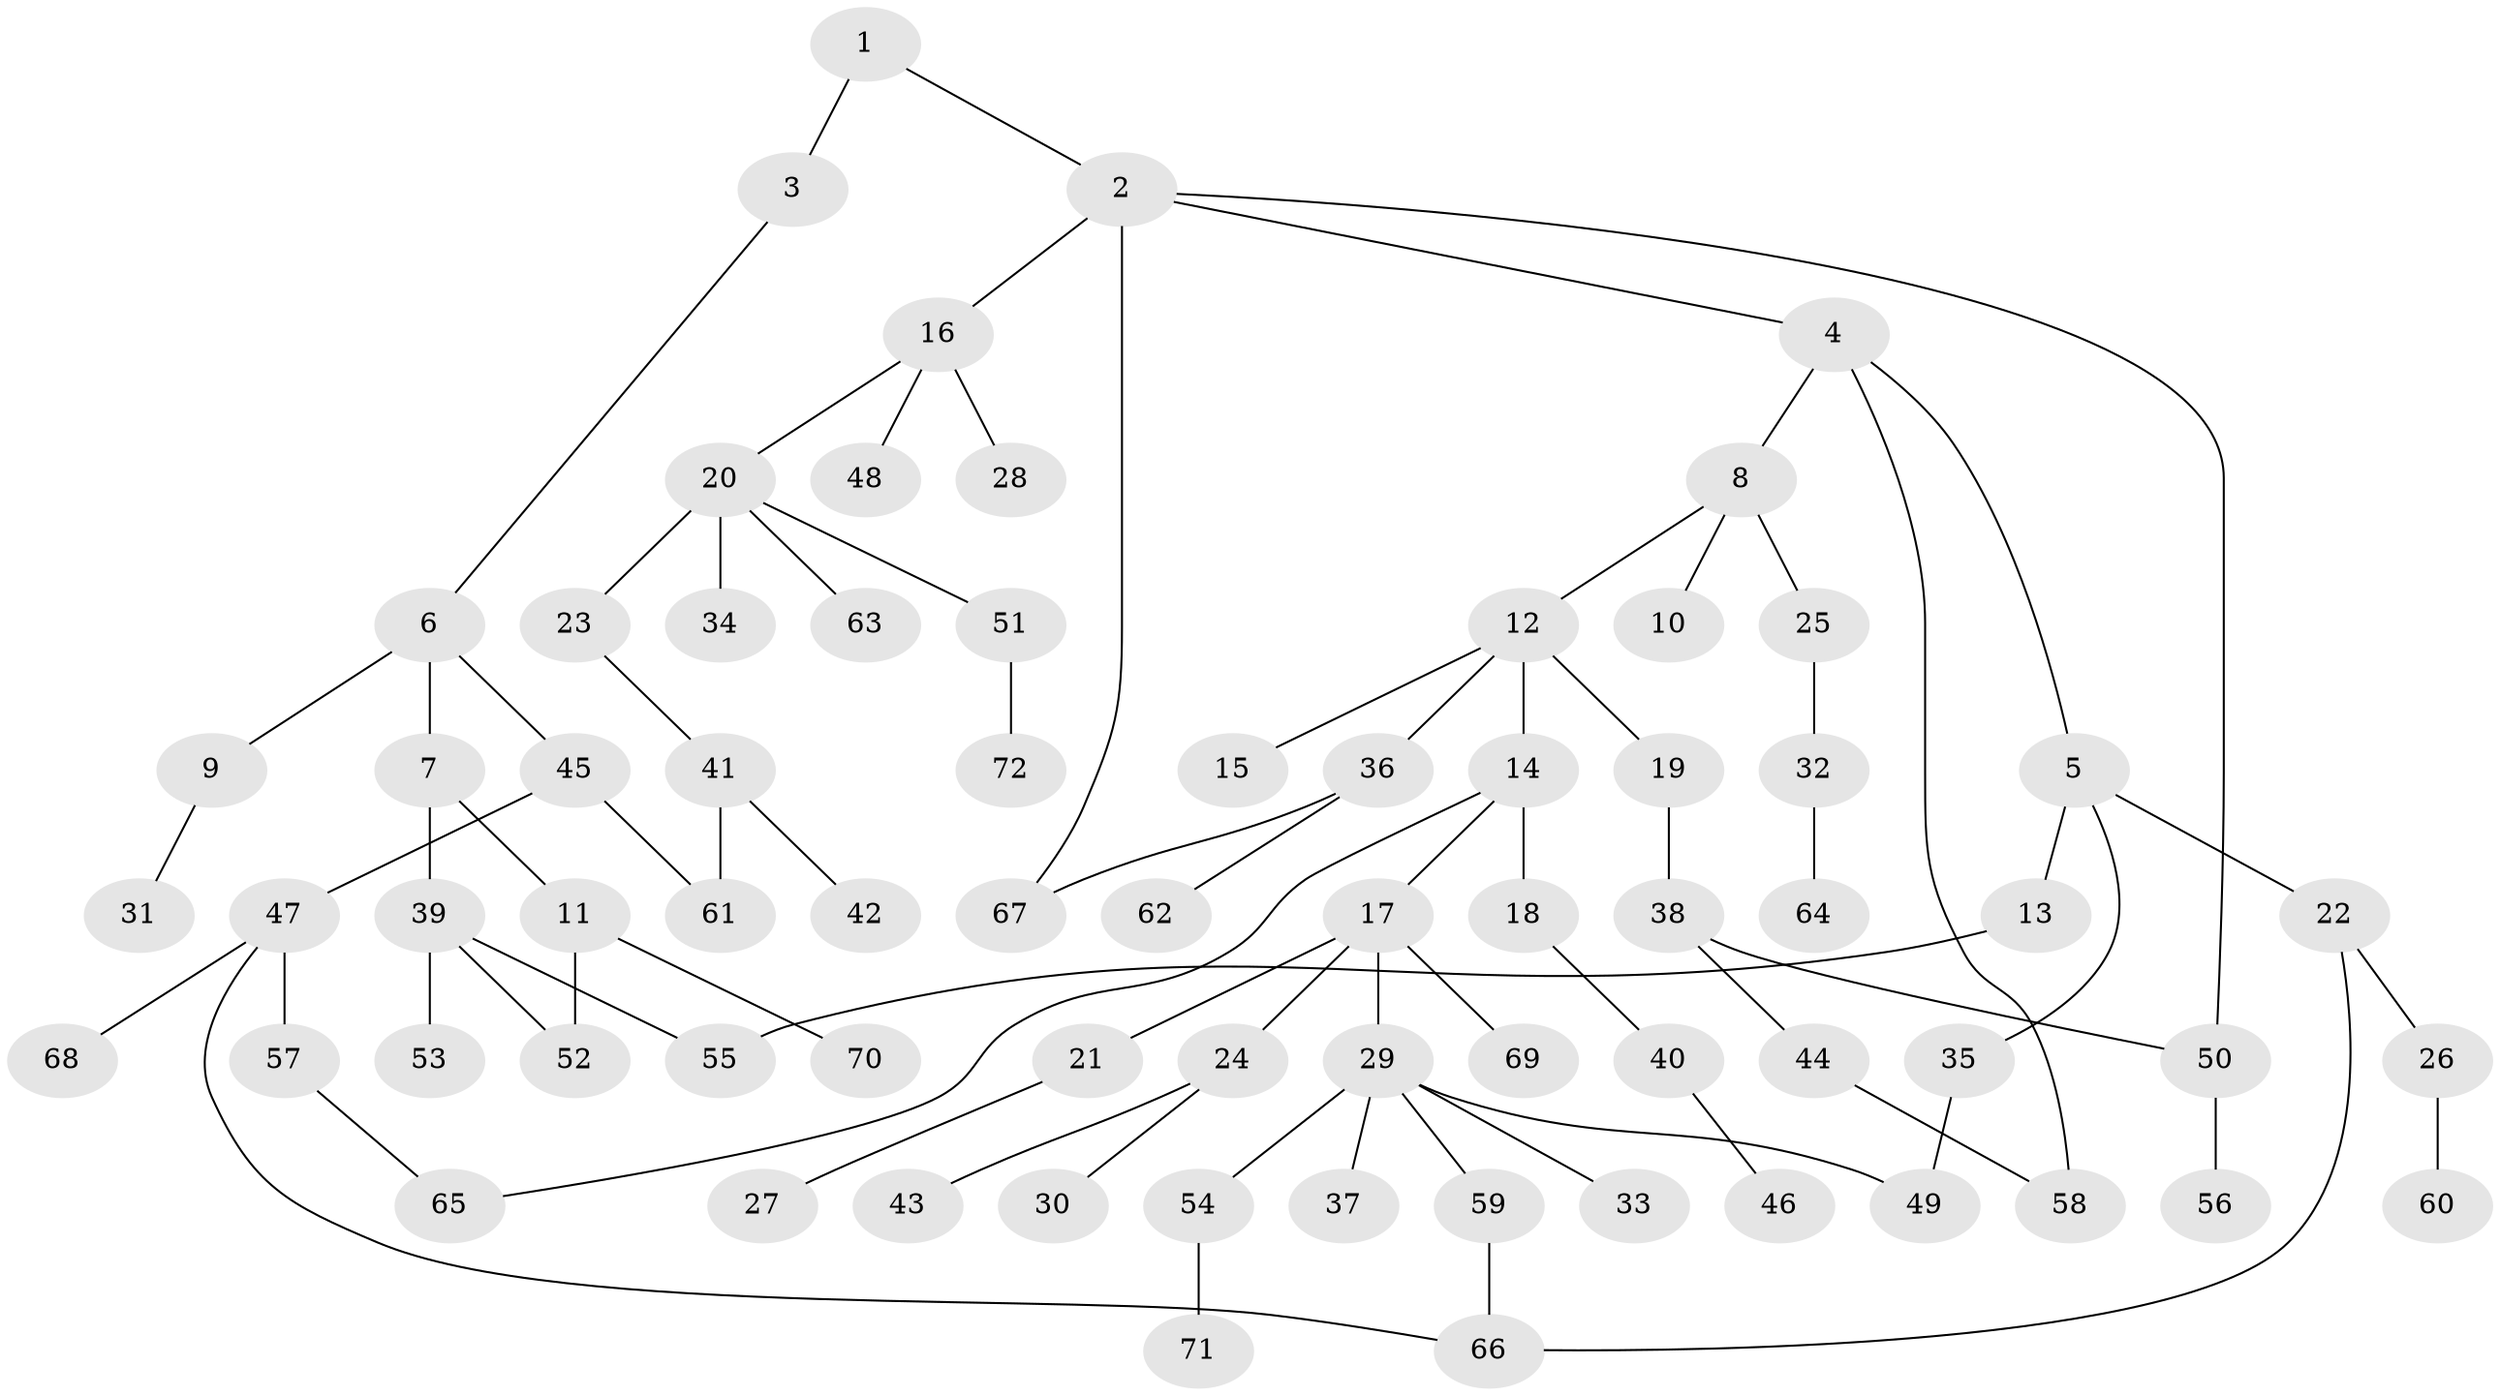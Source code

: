 // Generated by graph-tools (version 1.1) at 2025/42/03/09/25 04:42:47]
// undirected, 72 vertices, 81 edges
graph export_dot {
graph [start="1"]
  node [color=gray90,style=filled];
  1;
  2;
  3;
  4;
  5;
  6;
  7;
  8;
  9;
  10;
  11;
  12;
  13;
  14;
  15;
  16;
  17;
  18;
  19;
  20;
  21;
  22;
  23;
  24;
  25;
  26;
  27;
  28;
  29;
  30;
  31;
  32;
  33;
  34;
  35;
  36;
  37;
  38;
  39;
  40;
  41;
  42;
  43;
  44;
  45;
  46;
  47;
  48;
  49;
  50;
  51;
  52;
  53;
  54;
  55;
  56;
  57;
  58;
  59;
  60;
  61;
  62;
  63;
  64;
  65;
  66;
  67;
  68;
  69;
  70;
  71;
  72;
  1 -- 2;
  1 -- 3;
  2 -- 4;
  2 -- 16;
  2 -- 50;
  2 -- 67;
  3 -- 6;
  4 -- 5;
  4 -- 8;
  4 -- 58;
  5 -- 13;
  5 -- 22;
  5 -- 35;
  6 -- 7;
  6 -- 9;
  6 -- 45;
  7 -- 11;
  7 -- 39;
  8 -- 10;
  8 -- 12;
  8 -- 25;
  9 -- 31;
  11 -- 52;
  11 -- 70;
  12 -- 14;
  12 -- 15;
  12 -- 19;
  12 -- 36;
  13 -- 55;
  14 -- 17;
  14 -- 18;
  14 -- 65;
  16 -- 20;
  16 -- 28;
  16 -- 48;
  17 -- 21;
  17 -- 24;
  17 -- 29;
  17 -- 69;
  18 -- 40;
  19 -- 38;
  20 -- 23;
  20 -- 34;
  20 -- 51;
  20 -- 63;
  21 -- 27;
  22 -- 26;
  22 -- 66;
  23 -- 41;
  24 -- 30;
  24 -- 43;
  25 -- 32;
  26 -- 60;
  29 -- 33;
  29 -- 37;
  29 -- 49;
  29 -- 54;
  29 -- 59;
  32 -- 64;
  35 -- 49;
  36 -- 62;
  36 -- 67;
  38 -- 44;
  38 -- 50;
  39 -- 53;
  39 -- 52;
  39 -- 55;
  40 -- 46;
  41 -- 42;
  41 -- 61;
  44 -- 58;
  45 -- 47;
  45 -- 61;
  47 -- 57;
  47 -- 68;
  47 -- 66;
  50 -- 56;
  51 -- 72;
  54 -- 71;
  57 -- 65;
  59 -- 66;
}

